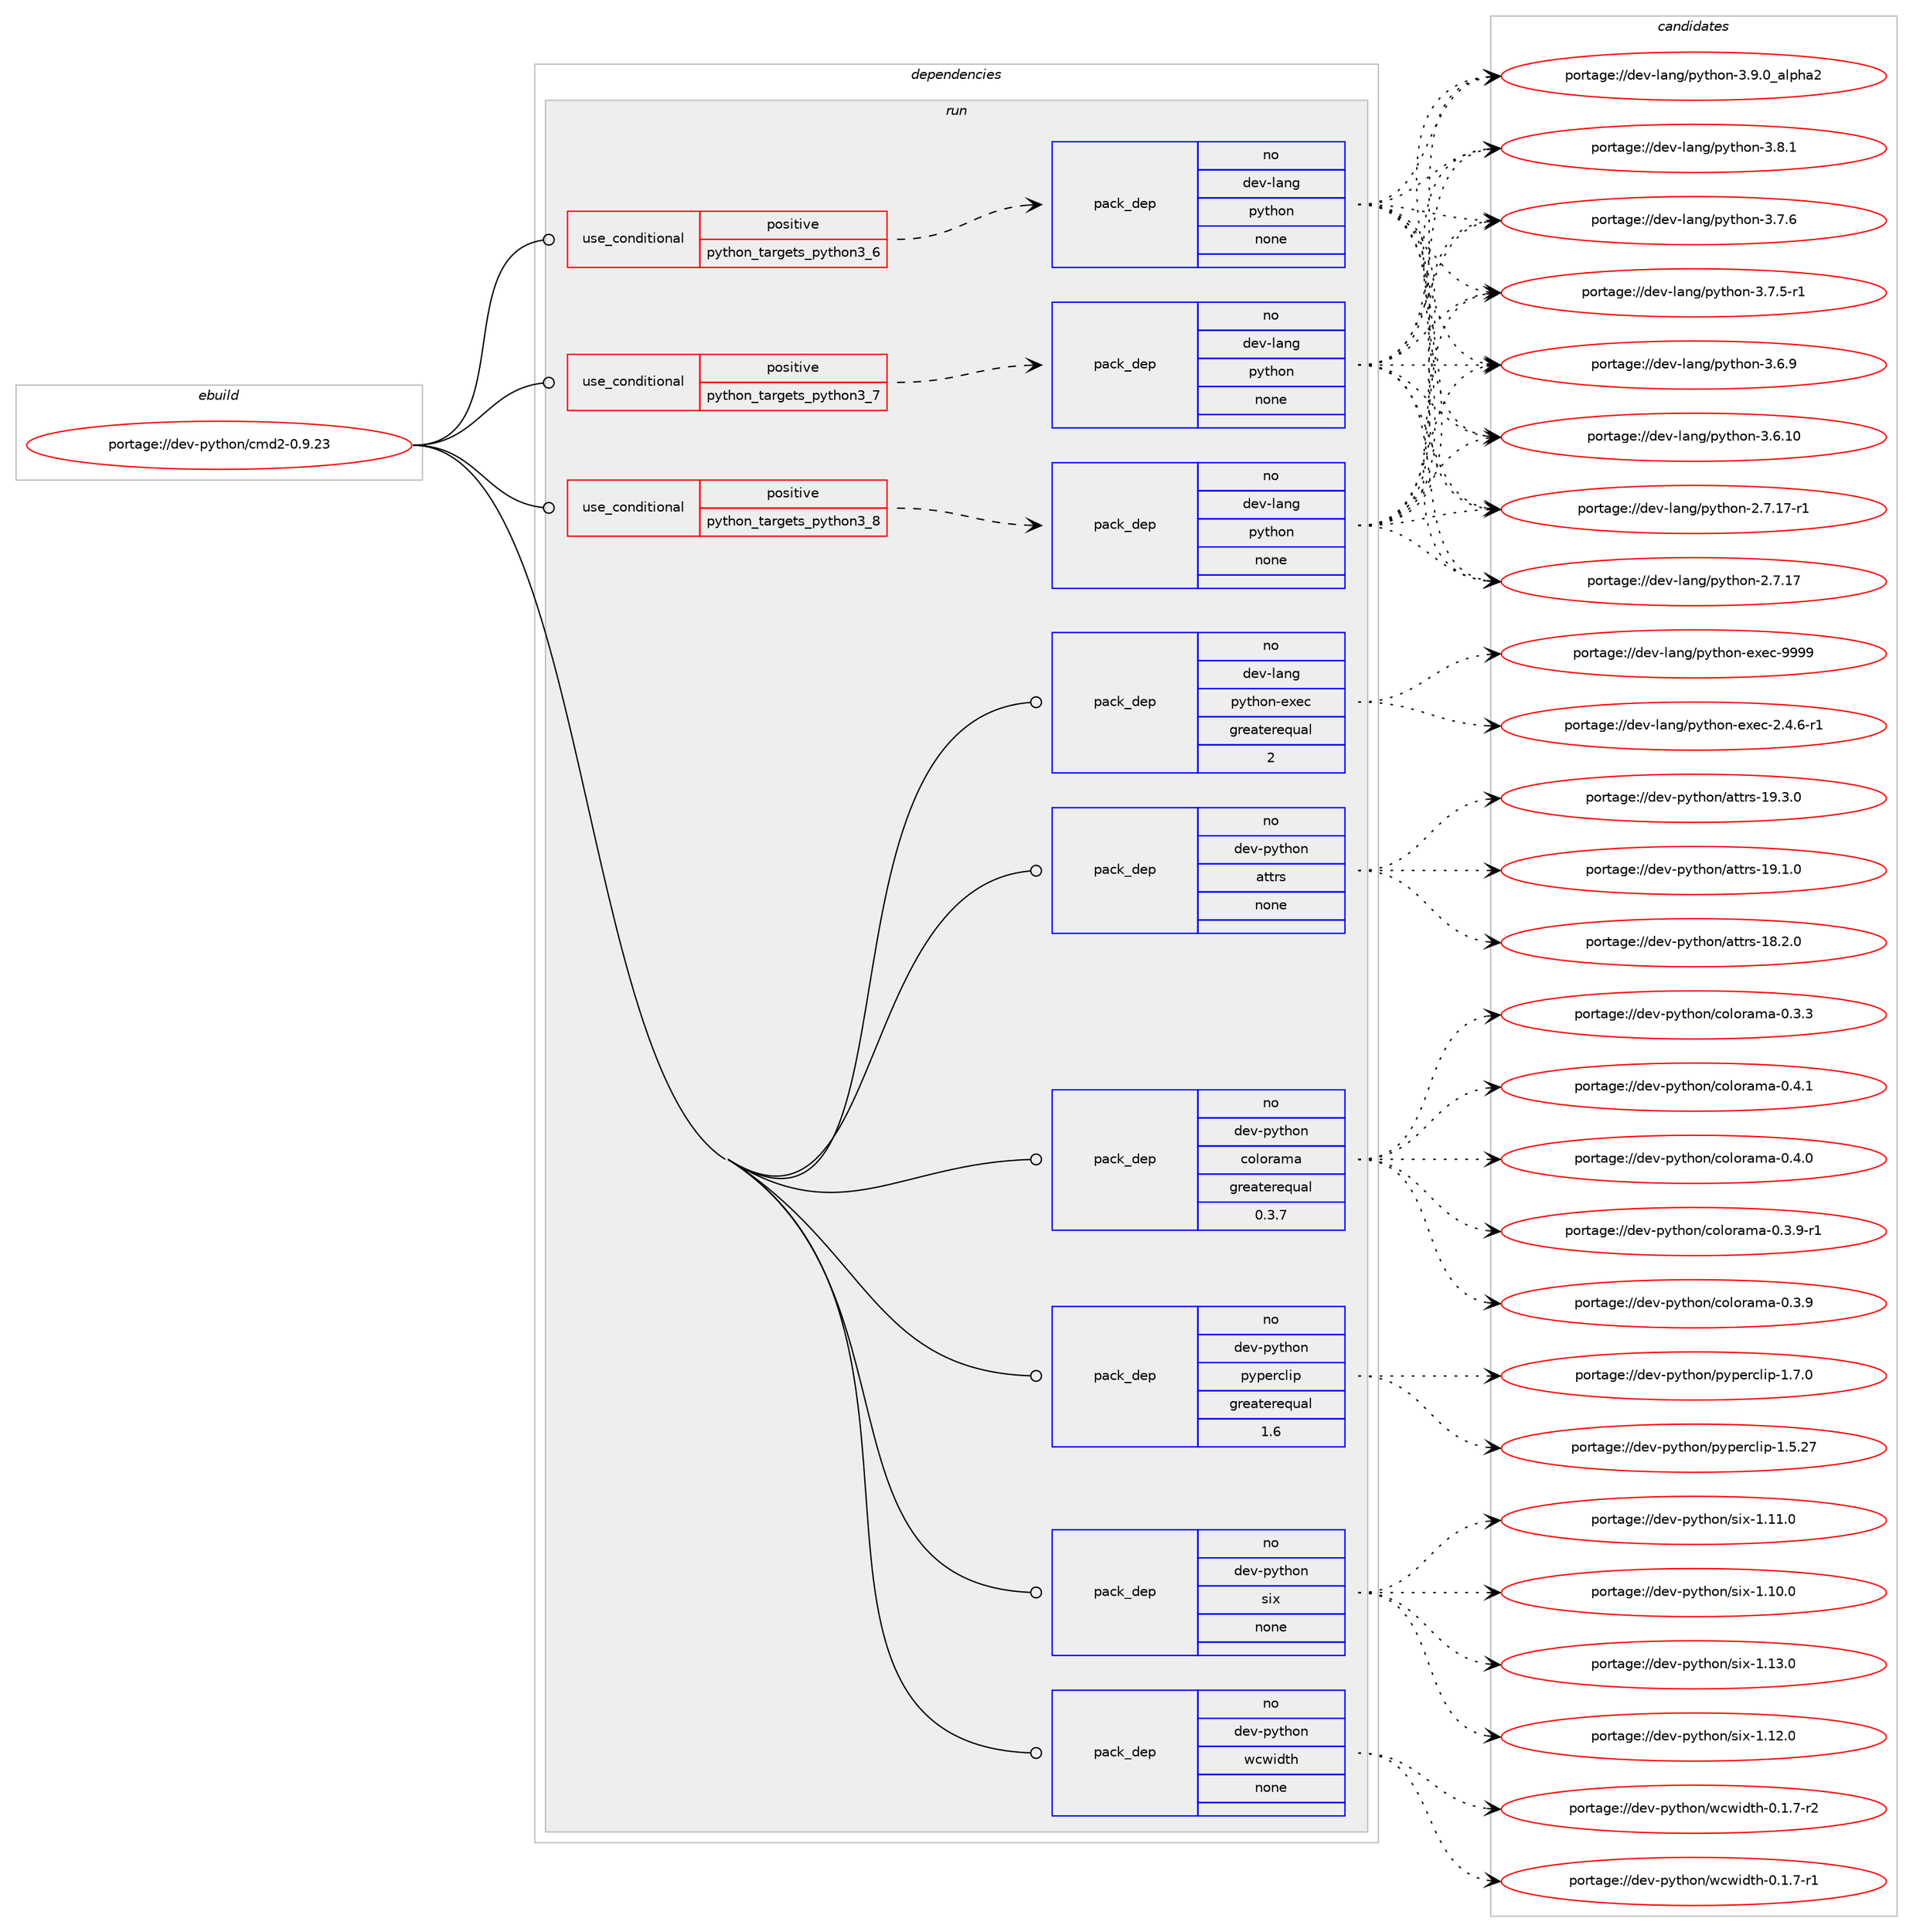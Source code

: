digraph prolog {

# *************
# Graph options
# *************

newrank=true;
concentrate=true;
compound=true;
graph [rankdir=LR,fontname=Helvetica,fontsize=10,ranksep=1.5];#, ranksep=2.5, nodesep=0.2];
edge  [arrowhead=vee];
node  [fontname=Helvetica,fontsize=10];

# **********
# The ebuild
# **********

subgraph cluster_leftcol {
color=gray;
rank=same;
label=<<i>ebuild</i>>;
id [label="portage://dev-python/cmd2-0.9.23", color=red, width=4, href="../dev-python/cmd2-0.9.23.svg"];
}

# ****************
# The dependencies
# ****************

subgraph cluster_midcol {
color=gray;
label=<<i>dependencies</i>>;
subgraph cluster_compile {
fillcolor="#eeeeee";
style=filled;
label=<<i>compile</i>>;
}
subgraph cluster_compileandrun {
fillcolor="#eeeeee";
style=filled;
label=<<i>compile and run</i>>;
}
subgraph cluster_run {
fillcolor="#eeeeee";
style=filled;
label=<<i>run</i>>;
subgraph cond117582 {
dependency466524 [label=<<TABLE BORDER="0" CELLBORDER="1" CELLSPACING="0" CELLPADDING="4"><TR><TD ROWSPAN="3" CELLPADDING="10">use_conditional</TD></TR><TR><TD>positive</TD></TR><TR><TD>python_targets_python3_6</TD></TR></TABLE>>, shape=none, color=red];
subgraph pack343935 {
dependency466525 [label=<<TABLE BORDER="0" CELLBORDER="1" CELLSPACING="0" CELLPADDING="4" WIDTH="220"><TR><TD ROWSPAN="6" CELLPADDING="30">pack_dep</TD></TR><TR><TD WIDTH="110">no</TD></TR><TR><TD>dev-lang</TD></TR><TR><TD>python</TD></TR><TR><TD>none</TD></TR><TR><TD></TD></TR></TABLE>>, shape=none, color=blue];
}
dependency466524:e -> dependency466525:w [weight=20,style="dashed",arrowhead="vee"];
}
id:e -> dependency466524:w [weight=20,style="solid",arrowhead="odot"];
subgraph cond117583 {
dependency466526 [label=<<TABLE BORDER="0" CELLBORDER="1" CELLSPACING="0" CELLPADDING="4"><TR><TD ROWSPAN="3" CELLPADDING="10">use_conditional</TD></TR><TR><TD>positive</TD></TR><TR><TD>python_targets_python3_7</TD></TR></TABLE>>, shape=none, color=red];
subgraph pack343936 {
dependency466527 [label=<<TABLE BORDER="0" CELLBORDER="1" CELLSPACING="0" CELLPADDING="4" WIDTH="220"><TR><TD ROWSPAN="6" CELLPADDING="30">pack_dep</TD></TR><TR><TD WIDTH="110">no</TD></TR><TR><TD>dev-lang</TD></TR><TR><TD>python</TD></TR><TR><TD>none</TD></TR><TR><TD></TD></TR></TABLE>>, shape=none, color=blue];
}
dependency466526:e -> dependency466527:w [weight=20,style="dashed",arrowhead="vee"];
}
id:e -> dependency466526:w [weight=20,style="solid",arrowhead="odot"];
subgraph cond117584 {
dependency466528 [label=<<TABLE BORDER="0" CELLBORDER="1" CELLSPACING="0" CELLPADDING="4"><TR><TD ROWSPAN="3" CELLPADDING="10">use_conditional</TD></TR><TR><TD>positive</TD></TR><TR><TD>python_targets_python3_8</TD></TR></TABLE>>, shape=none, color=red];
subgraph pack343937 {
dependency466529 [label=<<TABLE BORDER="0" CELLBORDER="1" CELLSPACING="0" CELLPADDING="4" WIDTH="220"><TR><TD ROWSPAN="6" CELLPADDING="30">pack_dep</TD></TR><TR><TD WIDTH="110">no</TD></TR><TR><TD>dev-lang</TD></TR><TR><TD>python</TD></TR><TR><TD>none</TD></TR><TR><TD></TD></TR></TABLE>>, shape=none, color=blue];
}
dependency466528:e -> dependency466529:w [weight=20,style="dashed",arrowhead="vee"];
}
id:e -> dependency466528:w [weight=20,style="solid",arrowhead="odot"];
subgraph pack343938 {
dependency466530 [label=<<TABLE BORDER="0" CELLBORDER="1" CELLSPACING="0" CELLPADDING="4" WIDTH="220"><TR><TD ROWSPAN="6" CELLPADDING="30">pack_dep</TD></TR><TR><TD WIDTH="110">no</TD></TR><TR><TD>dev-lang</TD></TR><TR><TD>python-exec</TD></TR><TR><TD>greaterequal</TD></TR><TR><TD>2</TD></TR></TABLE>>, shape=none, color=blue];
}
id:e -> dependency466530:w [weight=20,style="solid",arrowhead="odot"];
subgraph pack343939 {
dependency466531 [label=<<TABLE BORDER="0" CELLBORDER="1" CELLSPACING="0" CELLPADDING="4" WIDTH="220"><TR><TD ROWSPAN="6" CELLPADDING="30">pack_dep</TD></TR><TR><TD WIDTH="110">no</TD></TR><TR><TD>dev-python</TD></TR><TR><TD>attrs</TD></TR><TR><TD>none</TD></TR><TR><TD></TD></TR></TABLE>>, shape=none, color=blue];
}
id:e -> dependency466531:w [weight=20,style="solid",arrowhead="odot"];
subgraph pack343940 {
dependency466532 [label=<<TABLE BORDER="0" CELLBORDER="1" CELLSPACING="0" CELLPADDING="4" WIDTH="220"><TR><TD ROWSPAN="6" CELLPADDING="30">pack_dep</TD></TR><TR><TD WIDTH="110">no</TD></TR><TR><TD>dev-python</TD></TR><TR><TD>colorama</TD></TR><TR><TD>greaterequal</TD></TR><TR><TD>0.3.7</TD></TR></TABLE>>, shape=none, color=blue];
}
id:e -> dependency466532:w [weight=20,style="solid",arrowhead="odot"];
subgraph pack343941 {
dependency466533 [label=<<TABLE BORDER="0" CELLBORDER="1" CELLSPACING="0" CELLPADDING="4" WIDTH="220"><TR><TD ROWSPAN="6" CELLPADDING="30">pack_dep</TD></TR><TR><TD WIDTH="110">no</TD></TR><TR><TD>dev-python</TD></TR><TR><TD>pyperclip</TD></TR><TR><TD>greaterequal</TD></TR><TR><TD>1.6</TD></TR></TABLE>>, shape=none, color=blue];
}
id:e -> dependency466533:w [weight=20,style="solid",arrowhead="odot"];
subgraph pack343942 {
dependency466534 [label=<<TABLE BORDER="0" CELLBORDER="1" CELLSPACING="0" CELLPADDING="4" WIDTH="220"><TR><TD ROWSPAN="6" CELLPADDING="30">pack_dep</TD></TR><TR><TD WIDTH="110">no</TD></TR><TR><TD>dev-python</TD></TR><TR><TD>six</TD></TR><TR><TD>none</TD></TR><TR><TD></TD></TR></TABLE>>, shape=none, color=blue];
}
id:e -> dependency466534:w [weight=20,style="solid",arrowhead="odot"];
subgraph pack343943 {
dependency466535 [label=<<TABLE BORDER="0" CELLBORDER="1" CELLSPACING="0" CELLPADDING="4" WIDTH="220"><TR><TD ROWSPAN="6" CELLPADDING="30">pack_dep</TD></TR><TR><TD WIDTH="110">no</TD></TR><TR><TD>dev-python</TD></TR><TR><TD>wcwidth</TD></TR><TR><TD>none</TD></TR><TR><TD></TD></TR></TABLE>>, shape=none, color=blue];
}
id:e -> dependency466535:w [weight=20,style="solid",arrowhead="odot"];
}
}

# **************
# The candidates
# **************

subgraph cluster_choices {
rank=same;
color=gray;
label=<<i>candidates</i>>;

subgraph choice343935 {
color=black;
nodesep=1;
choice10010111845108971101034711212111610411111045514657464895971081121049750 [label="portage://dev-lang/python-3.9.0_alpha2", color=red, width=4,href="../dev-lang/python-3.9.0_alpha2.svg"];
choice100101118451089711010347112121116104111110455146564649 [label="portage://dev-lang/python-3.8.1", color=red, width=4,href="../dev-lang/python-3.8.1.svg"];
choice100101118451089711010347112121116104111110455146554654 [label="portage://dev-lang/python-3.7.6", color=red, width=4,href="../dev-lang/python-3.7.6.svg"];
choice1001011184510897110103471121211161041111104551465546534511449 [label="portage://dev-lang/python-3.7.5-r1", color=red, width=4,href="../dev-lang/python-3.7.5-r1.svg"];
choice100101118451089711010347112121116104111110455146544657 [label="portage://dev-lang/python-3.6.9", color=red, width=4,href="../dev-lang/python-3.6.9.svg"];
choice10010111845108971101034711212111610411111045514654464948 [label="portage://dev-lang/python-3.6.10", color=red, width=4,href="../dev-lang/python-3.6.10.svg"];
choice100101118451089711010347112121116104111110455046554649554511449 [label="portage://dev-lang/python-2.7.17-r1", color=red, width=4,href="../dev-lang/python-2.7.17-r1.svg"];
choice10010111845108971101034711212111610411111045504655464955 [label="portage://dev-lang/python-2.7.17", color=red, width=4,href="../dev-lang/python-2.7.17.svg"];
dependency466525:e -> choice10010111845108971101034711212111610411111045514657464895971081121049750:w [style=dotted,weight="100"];
dependency466525:e -> choice100101118451089711010347112121116104111110455146564649:w [style=dotted,weight="100"];
dependency466525:e -> choice100101118451089711010347112121116104111110455146554654:w [style=dotted,weight="100"];
dependency466525:e -> choice1001011184510897110103471121211161041111104551465546534511449:w [style=dotted,weight="100"];
dependency466525:e -> choice100101118451089711010347112121116104111110455146544657:w [style=dotted,weight="100"];
dependency466525:e -> choice10010111845108971101034711212111610411111045514654464948:w [style=dotted,weight="100"];
dependency466525:e -> choice100101118451089711010347112121116104111110455046554649554511449:w [style=dotted,weight="100"];
dependency466525:e -> choice10010111845108971101034711212111610411111045504655464955:w [style=dotted,weight="100"];
}
subgraph choice343936 {
color=black;
nodesep=1;
choice10010111845108971101034711212111610411111045514657464895971081121049750 [label="portage://dev-lang/python-3.9.0_alpha2", color=red, width=4,href="../dev-lang/python-3.9.0_alpha2.svg"];
choice100101118451089711010347112121116104111110455146564649 [label="portage://dev-lang/python-3.8.1", color=red, width=4,href="../dev-lang/python-3.8.1.svg"];
choice100101118451089711010347112121116104111110455146554654 [label="portage://dev-lang/python-3.7.6", color=red, width=4,href="../dev-lang/python-3.7.6.svg"];
choice1001011184510897110103471121211161041111104551465546534511449 [label="portage://dev-lang/python-3.7.5-r1", color=red, width=4,href="../dev-lang/python-3.7.5-r1.svg"];
choice100101118451089711010347112121116104111110455146544657 [label="portage://dev-lang/python-3.6.9", color=red, width=4,href="../dev-lang/python-3.6.9.svg"];
choice10010111845108971101034711212111610411111045514654464948 [label="portage://dev-lang/python-3.6.10", color=red, width=4,href="../dev-lang/python-3.6.10.svg"];
choice100101118451089711010347112121116104111110455046554649554511449 [label="portage://dev-lang/python-2.7.17-r1", color=red, width=4,href="../dev-lang/python-2.7.17-r1.svg"];
choice10010111845108971101034711212111610411111045504655464955 [label="portage://dev-lang/python-2.7.17", color=red, width=4,href="../dev-lang/python-2.7.17.svg"];
dependency466527:e -> choice10010111845108971101034711212111610411111045514657464895971081121049750:w [style=dotted,weight="100"];
dependency466527:e -> choice100101118451089711010347112121116104111110455146564649:w [style=dotted,weight="100"];
dependency466527:e -> choice100101118451089711010347112121116104111110455146554654:w [style=dotted,weight="100"];
dependency466527:e -> choice1001011184510897110103471121211161041111104551465546534511449:w [style=dotted,weight="100"];
dependency466527:e -> choice100101118451089711010347112121116104111110455146544657:w [style=dotted,weight="100"];
dependency466527:e -> choice10010111845108971101034711212111610411111045514654464948:w [style=dotted,weight="100"];
dependency466527:e -> choice100101118451089711010347112121116104111110455046554649554511449:w [style=dotted,weight="100"];
dependency466527:e -> choice10010111845108971101034711212111610411111045504655464955:w [style=dotted,weight="100"];
}
subgraph choice343937 {
color=black;
nodesep=1;
choice10010111845108971101034711212111610411111045514657464895971081121049750 [label="portage://dev-lang/python-3.9.0_alpha2", color=red, width=4,href="../dev-lang/python-3.9.0_alpha2.svg"];
choice100101118451089711010347112121116104111110455146564649 [label="portage://dev-lang/python-3.8.1", color=red, width=4,href="../dev-lang/python-3.8.1.svg"];
choice100101118451089711010347112121116104111110455146554654 [label="portage://dev-lang/python-3.7.6", color=red, width=4,href="../dev-lang/python-3.7.6.svg"];
choice1001011184510897110103471121211161041111104551465546534511449 [label="portage://dev-lang/python-3.7.5-r1", color=red, width=4,href="../dev-lang/python-3.7.5-r1.svg"];
choice100101118451089711010347112121116104111110455146544657 [label="portage://dev-lang/python-3.6.9", color=red, width=4,href="../dev-lang/python-3.6.9.svg"];
choice10010111845108971101034711212111610411111045514654464948 [label="portage://dev-lang/python-3.6.10", color=red, width=4,href="../dev-lang/python-3.6.10.svg"];
choice100101118451089711010347112121116104111110455046554649554511449 [label="portage://dev-lang/python-2.7.17-r1", color=red, width=4,href="../dev-lang/python-2.7.17-r1.svg"];
choice10010111845108971101034711212111610411111045504655464955 [label="portage://dev-lang/python-2.7.17", color=red, width=4,href="../dev-lang/python-2.7.17.svg"];
dependency466529:e -> choice10010111845108971101034711212111610411111045514657464895971081121049750:w [style=dotted,weight="100"];
dependency466529:e -> choice100101118451089711010347112121116104111110455146564649:w [style=dotted,weight="100"];
dependency466529:e -> choice100101118451089711010347112121116104111110455146554654:w [style=dotted,weight="100"];
dependency466529:e -> choice1001011184510897110103471121211161041111104551465546534511449:w [style=dotted,weight="100"];
dependency466529:e -> choice100101118451089711010347112121116104111110455146544657:w [style=dotted,weight="100"];
dependency466529:e -> choice10010111845108971101034711212111610411111045514654464948:w [style=dotted,weight="100"];
dependency466529:e -> choice100101118451089711010347112121116104111110455046554649554511449:w [style=dotted,weight="100"];
dependency466529:e -> choice10010111845108971101034711212111610411111045504655464955:w [style=dotted,weight="100"];
}
subgraph choice343938 {
color=black;
nodesep=1;
choice10010111845108971101034711212111610411111045101120101994557575757 [label="portage://dev-lang/python-exec-9999", color=red, width=4,href="../dev-lang/python-exec-9999.svg"];
choice10010111845108971101034711212111610411111045101120101994550465246544511449 [label="portage://dev-lang/python-exec-2.4.6-r1", color=red, width=4,href="../dev-lang/python-exec-2.4.6-r1.svg"];
dependency466530:e -> choice10010111845108971101034711212111610411111045101120101994557575757:w [style=dotted,weight="100"];
dependency466530:e -> choice10010111845108971101034711212111610411111045101120101994550465246544511449:w [style=dotted,weight="100"];
}
subgraph choice343939 {
color=black;
nodesep=1;
choice10010111845112121116104111110479711611611411545495746514648 [label="portage://dev-python/attrs-19.3.0", color=red, width=4,href="../dev-python/attrs-19.3.0.svg"];
choice10010111845112121116104111110479711611611411545495746494648 [label="portage://dev-python/attrs-19.1.0", color=red, width=4,href="../dev-python/attrs-19.1.0.svg"];
choice10010111845112121116104111110479711611611411545495646504648 [label="portage://dev-python/attrs-18.2.0", color=red, width=4,href="../dev-python/attrs-18.2.0.svg"];
dependency466531:e -> choice10010111845112121116104111110479711611611411545495746514648:w [style=dotted,weight="100"];
dependency466531:e -> choice10010111845112121116104111110479711611611411545495746494648:w [style=dotted,weight="100"];
dependency466531:e -> choice10010111845112121116104111110479711611611411545495646504648:w [style=dotted,weight="100"];
}
subgraph choice343940 {
color=black;
nodesep=1;
choice1001011184511212111610411111047991111081111149710997454846524649 [label="portage://dev-python/colorama-0.4.1", color=red, width=4,href="../dev-python/colorama-0.4.1.svg"];
choice1001011184511212111610411111047991111081111149710997454846524648 [label="portage://dev-python/colorama-0.4.0", color=red, width=4,href="../dev-python/colorama-0.4.0.svg"];
choice10010111845112121116104111110479911110811111497109974548465146574511449 [label="portage://dev-python/colorama-0.3.9-r1", color=red, width=4,href="../dev-python/colorama-0.3.9-r1.svg"];
choice1001011184511212111610411111047991111081111149710997454846514657 [label="portage://dev-python/colorama-0.3.9", color=red, width=4,href="../dev-python/colorama-0.3.9.svg"];
choice1001011184511212111610411111047991111081111149710997454846514651 [label="portage://dev-python/colorama-0.3.3", color=red, width=4,href="../dev-python/colorama-0.3.3.svg"];
dependency466532:e -> choice1001011184511212111610411111047991111081111149710997454846524649:w [style=dotted,weight="100"];
dependency466532:e -> choice1001011184511212111610411111047991111081111149710997454846524648:w [style=dotted,weight="100"];
dependency466532:e -> choice10010111845112121116104111110479911110811111497109974548465146574511449:w [style=dotted,weight="100"];
dependency466532:e -> choice1001011184511212111610411111047991111081111149710997454846514657:w [style=dotted,weight="100"];
dependency466532:e -> choice1001011184511212111610411111047991111081111149710997454846514651:w [style=dotted,weight="100"];
}
subgraph choice343941 {
color=black;
nodesep=1;
choice100101118451121211161041111104711212111210111499108105112454946554648 [label="portage://dev-python/pyperclip-1.7.0", color=red, width=4,href="../dev-python/pyperclip-1.7.0.svg"];
choice10010111845112121116104111110471121211121011149910810511245494653465055 [label="portage://dev-python/pyperclip-1.5.27", color=red, width=4,href="../dev-python/pyperclip-1.5.27.svg"];
dependency466533:e -> choice100101118451121211161041111104711212111210111499108105112454946554648:w [style=dotted,weight="100"];
dependency466533:e -> choice10010111845112121116104111110471121211121011149910810511245494653465055:w [style=dotted,weight="100"];
}
subgraph choice343942 {
color=black;
nodesep=1;
choice100101118451121211161041111104711510512045494649514648 [label="portage://dev-python/six-1.13.0", color=red, width=4,href="../dev-python/six-1.13.0.svg"];
choice100101118451121211161041111104711510512045494649504648 [label="portage://dev-python/six-1.12.0", color=red, width=4,href="../dev-python/six-1.12.0.svg"];
choice100101118451121211161041111104711510512045494649494648 [label="portage://dev-python/six-1.11.0", color=red, width=4,href="../dev-python/six-1.11.0.svg"];
choice100101118451121211161041111104711510512045494649484648 [label="portage://dev-python/six-1.10.0", color=red, width=4,href="../dev-python/six-1.10.0.svg"];
dependency466534:e -> choice100101118451121211161041111104711510512045494649514648:w [style=dotted,weight="100"];
dependency466534:e -> choice100101118451121211161041111104711510512045494649504648:w [style=dotted,weight="100"];
dependency466534:e -> choice100101118451121211161041111104711510512045494649494648:w [style=dotted,weight="100"];
dependency466534:e -> choice100101118451121211161041111104711510512045494649484648:w [style=dotted,weight="100"];
}
subgraph choice343943 {
color=black;
nodesep=1;
choice1001011184511212111610411111047119991191051001161044548464946554511450 [label="portage://dev-python/wcwidth-0.1.7-r2", color=red, width=4,href="../dev-python/wcwidth-0.1.7-r2.svg"];
choice1001011184511212111610411111047119991191051001161044548464946554511449 [label="portage://dev-python/wcwidth-0.1.7-r1", color=red, width=4,href="../dev-python/wcwidth-0.1.7-r1.svg"];
dependency466535:e -> choice1001011184511212111610411111047119991191051001161044548464946554511450:w [style=dotted,weight="100"];
dependency466535:e -> choice1001011184511212111610411111047119991191051001161044548464946554511449:w [style=dotted,weight="100"];
}
}

}
